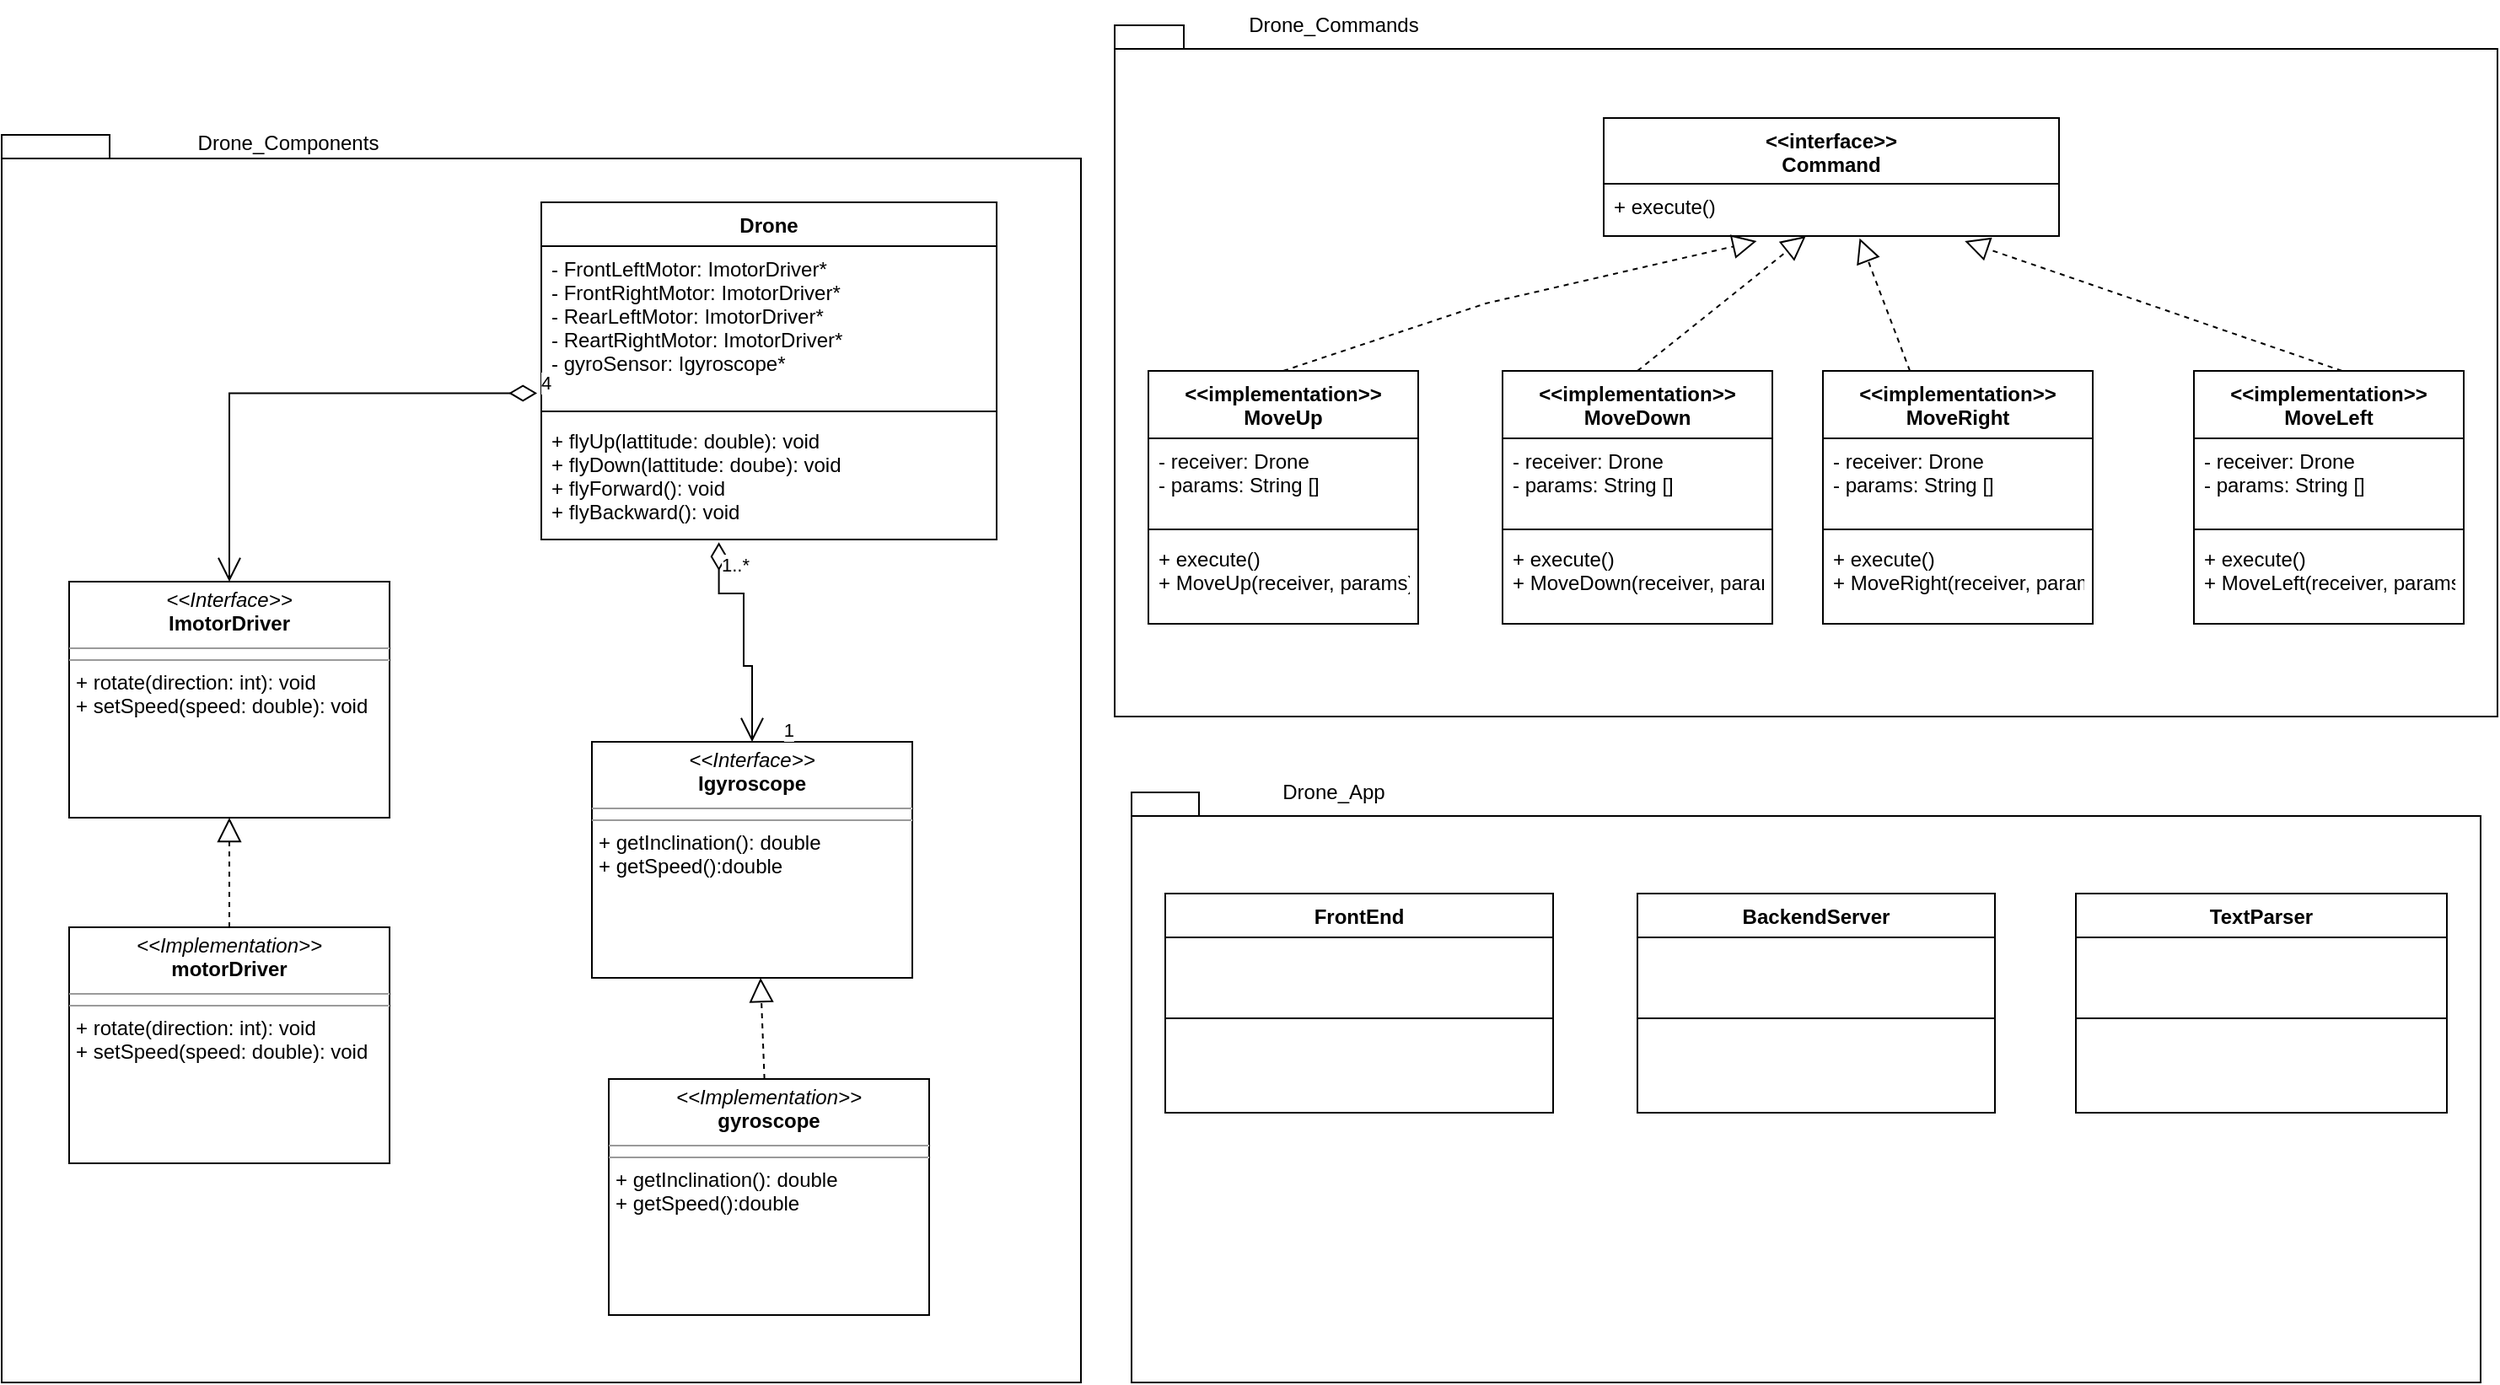 <mxfile version="20.3.2" type="device"><diagram name="Page-1" id="9f46799a-70d6-7492-0946-bef42562c5a5"><mxGraphModel dx="1929" dy="963" grid="1" gridSize="10" guides="1" tooltips="1" connect="1" arrows="1" fold="1" page="1" pageScale="1" pageWidth="1100" pageHeight="850" background="none" math="0" shadow="0"><root><mxCell id="0"/><mxCell id="1" parent="0"/><mxCell id="iubkDJR-Yy4KN824Zjsy-72" value="" style="shape=folder;fontStyle=1;spacingTop=10;tabWidth=40;tabHeight=14;tabPosition=left;html=1;" vertex="1" parent="1"><mxGeometry x="760" y="550" width="800" height="350" as="geometry"/></mxCell><mxCell id="iubkDJR-Yy4KN824Zjsy-69" value="" style="shape=folder;fontStyle=1;spacingTop=10;tabWidth=40;tabHeight=14;tabPosition=left;html=1;" vertex="1" parent="1"><mxGeometry x="750" y="95" width="820" height="410" as="geometry"/></mxCell><mxCell id="iubkDJR-Yy4KN824Zjsy-21" value="&lt;div&gt;&lt;br&gt;&lt;/div&gt;&lt;div&gt;&lt;br&gt;&lt;/div&gt;" style="shape=folder;fontStyle=1;spacingTop=10;tabWidth=40;tabHeight=14;tabPosition=left;html=1;" vertex="1" parent="1"><mxGeometry x="90" y="160" width="640" height="740" as="geometry"/></mxCell><mxCell id="iubkDJR-Yy4KN824Zjsy-2" value="Drone" style="swimlane;fontStyle=1;align=center;verticalAlign=top;childLayout=stackLayout;horizontal=1;startSize=26;horizontalStack=0;resizeParent=1;resizeParentMax=0;resizeLast=0;collapsible=1;marginBottom=0;" vertex="1" parent="1"><mxGeometry x="410" y="200" width="270" height="200" as="geometry"/></mxCell><object label="- FrontLeftMotor: ImotorDriver*&#xA;- FrontRightMotor: ImotorDriver*&#xA;- RearLeftMotor: ImotorDriver*&#xA;- ReartRightMotor: ImotorDriver*&#xA;- gyroSensor: Igyroscope*&#xA;" fr="" id="iubkDJR-Yy4KN824Zjsy-3"><mxCell style="text;strokeColor=none;fillColor=none;align=left;verticalAlign=top;spacingLeft=4;spacingRight=4;overflow=hidden;rotatable=0;points=[[0,0.5],[1,0.5]];portConstraint=eastwest;" vertex="1" parent="iubkDJR-Yy4KN824Zjsy-2"><mxGeometry y="26" width="270" height="94" as="geometry"/></mxCell></object><mxCell id="iubkDJR-Yy4KN824Zjsy-4" value="" style="line;strokeWidth=1;fillColor=none;align=left;verticalAlign=middle;spacingTop=-1;spacingLeft=3;spacingRight=3;rotatable=0;labelPosition=right;points=[];portConstraint=eastwest;strokeColor=inherit;" vertex="1" parent="iubkDJR-Yy4KN824Zjsy-2"><mxGeometry y="120" width="270" height="8" as="geometry"/></mxCell><mxCell id="iubkDJR-Yy4KN824Zjsy-5" value="+ flyUp(lattitude: double): void&#xA;+ flyDown(lattitude: doube): void&#xA;+ flyForward(): void&#xA;+ flyBackward(): void&#xA;" style="text;strokeColor=none;fillColor=none;align=left;verticalAlign=top;spacingLeft=4;spacingRight=4;overflow=hidden;rotatable=0;points=[[0,0.5],[1,0.5]];portConstraint=eastwest;" vertex="1" parent="iubkDJR-Yy4KN824Zjsy-2"><mxGeometry y="128" width="270" height="72" as="geometry"/></mxCell><mxCell id="iubkDJR-Yy4KN824Zjsy-7" value="4" style="endArrow=open;html=1;endSize=12;startArrow=diamondThin;startSize=14;startFill=0;edgeStyle=orthogonalEdgeStyle;align=left;verticalAlign=bottom;rounded=0;exitX=-0.009;exitY=0.928;exitDx=0;exitDy=0;exitPerimeter=0;" edge="1" parent="1" source="iubkDJR-Yy4KN824Zjsy-3" target="iubkDJR-Yy4KN824Zjsy-8"><mxGeometry x="-1" y="3" relative="1" as="geometry"><mxPoint x="370" y="350" as="sourcePoint"/><mxPoint x="317.98" y="398" as="targetPoint"/></mxGeometry></mxCell><mxCell id="iubkDJR-Yy4KN824Zjsy-8" value="&lt;p style=&quot;margin:0px;margin-top:4px;text-align:center;&quot;&gt;&lt;i&gt;&amp;lt;&amp;lt;Interface&amp;gt;&amp;gt;&lt;/i&gt;&lt;br&gt;&lt;b&gt;ImotorDriver&lt;/b&gt;&lt;/p&gt;&lt;hr size=&quot;1&quot;&gt;&lt;hr size=&quot;1&quot;&gt;&lt;p style=&quot;margin:0px;margin-left:4px;&quot;&gt;+ rotate(direction: int): void&lt;br&gt;+ setSpeed(speed: double): void&lt;/p&gt;" style="verticalAlign=top;align=left;overflow=fill;fontSize=12;fontFamily=Helvetica;html=1;" vertex="1" parent="1"><mxGeometry x="130" y="425" width="190" height="140" as="geometry"/></mxCell><mxCell id="iubkDJR-Yy4KN824Zjsy-10" value="&lt;p style=&quot;margin:0px;margin-top:4px;text-align:center;&quot;&gt;&lt;i&gt;&amp;lt;&amp;lt;Interface&amp;gt;&amp;gt;&lt;/i&gt;&lt;br&gt;&lt;b&gt;Igyroscope&lt;/b&gt;&lt;/p&gt;&lt;hr size=&quot;1&quot;&gt;&lt;hr size=&quot;1&quot;&gt;&lt;p style=&quot;margin:0px;margin-left:4px;&quot;&gt;+ getInclination(): double&lt;br&gt;+ getSpeed():double&lt;/p&gt;" style="verticalAlign=top;align=left;overflow=fill;fontSize=12;fontFamily=Helvetica;html=1;" vertex="1" parent="1"><mxGeometry x="440" y="520" width="190" height="140" as="geometry"/></mxCell><mxCell id="iubkDJR-Yy4KN824Zjsy-12" value="&lt;p style=&quot;margin:0px;margin-top:4px;text-align:center;&quot;&gt;&lt;i&gt;&amp;lt;&amp;lt;Implementation&amp;gt;&amp;gt;&lt;/i&gt;&lt;br&gt;&lt;b&gt;motorDriver&lt;br&gt;&lt;/b&gt;&lt;/p&gt;&lt;hr size=&quot;1&quot;&gt;&lt;hr size=&quot;1&quot;&gt;&lt;p style=&quot;margin:0px;margin-left:4px;&quot;&gt;+ rotate(direction: int): void&lt;br&gt;+ setSpeed(speed: double): void&lt;/p&gt;" style="verticalAlign=top;align=left;overflow=fill;fontSize=12;fontFamily=Helvetica;html=1;" vertex="1" parent="1"><mxGeometry x="130" y="630" width="190" height="140" as="geometry"/></mxCell><mxCell id="iubkDJR-Yy4KN824Zjsy-14" value="" style="endArrow=block;dashed=1;endFill=0;endSize=12;html=1;rounded=0;" edge="1" parent="1" source="iubkDJR-Yy4KN824Zjsy-12" target="iubkDJR-Yy4KN824Zjsy-8"><mxGeometry width="160" relative="1" as="geometry"><mxPoint x="440" y="520" as="sourcePoint"/><mxPoint x="600" y="520" as="targetPoint"/></mxGeometry></mxCell><mxCell id="iubkDJR-Yy4KN824Zjsy-16" value="&lt;p style=&quot;margin:0px;margin-top:4px;text-align:center;&quot;&gt;&lt;i&gt;&amp;lt;&amp;lt;Implementation&amp;gt;&amp;gt;&lt;/i&gt;&lt;br&gt;&lt;b&gt;gyroscope&lt;/b&gt;&lt;/p&gt;&lt;hr size=&quot;1&quot;&gt;&lt;hr size=&quot;1&quot;&gt;&lt;p style=&quot;margin:0px;margin-left:4px;&quot;&gt;+ getInclination(): double&lt;br&gt;+ getSpeed():double&lt;/p&gt;" style="verticalAlign=top;align=left;overflow=fill;fontSize=12;fontFamily=Helvetica;html=1;" vertex="1" parent="1"><mxGeometry x="450" y="720" width="190" height="140" as="geometry"/></mxCell><mxCell id="iubkDJR-Yy4KN824Zjsy-17" value="" style="endArrow=block;dashed=1;endFill=0;endSize=12;html=1;rounded=0;" edge="1" parent="1" source="iubkDJR-Yy4KN824Zjsy-16" target="iubkDJR-Yy4KN824Zjsy-10"><mxGeometry width="160" relative="1" as="geometry"><mxPoint x="235" y="640" as="sourcePoint"/><mxPoint x="235" y="575" as="targetPoint"/><Array as="points"><mxPoint x="540" y="660"/></Array></mxGeometry></mxCell><mxCell id="iubkDJR-Yy4KN824Zjsy-18" value="&lt;div&gt;&lt;br&gt;&lt;/div&gt;&lt;div&gt;&lt;br&gt;&lt;/div&gt;" style="endArrow=open;html=1;endSize=12;startArrow=diamondThin;startSize=14;startFill=0;edgeStyle=orthogonalEdgeStyle;rounded=0;exitX=0.39;exitY=1.022;exitDx=0;exitDy=0;exitPerimeter=0;entryX=0.5;entryY=0;entryDx=0;entryDy=0;" edge="1" parent="1" source="iubkDJR-Yy4KN824Zjsy-5" target="iubkDJR-Yy4KN824Zjsy-10"><mxGeometry relative="1" as="geometry"><mxPoint x="440" y="560" as="sourcePoint"/><mxPoint x="600" y="560" as="targetPoint"/><Array as="points"><mxPoint x="530" y="432"/><mxPoint x="530" y="475"/><mxPoint x="535" y="475"/></Array></mxGeometry></mxCell><mxCell id="iubkDJR-Yy4KN824Zjsy-19" value="1..*" style="edgeLabel;resizable=0;html=1;align=left;verticalAlign=top;" connectable="0" vertex="1" parent="iubkDJR-Yy4KN824Zjsy-18"><mxGeometry x="-1" relative="1" as="geometry"/></mxCell><mxCell id="iubkDJR-Yy4KN824Zjsy-20" value="1" style="edgeLabel;resizable=0;html=1;align=right;verticalAlign=top;" connectable="0" vertex="1" parent="iubkDJR-Yy4KN824Zjsy-18"><mxGeometry x="1" relative="1" as="geometry"><mxPoint x="25" y="-20" as="offset"/></mxGeometry></mxCell><mxCell id="iubkDJR-Yy4KN824Zjsy-22" value="Drone_Components" style="text;html=1;strokeColor=none;fillColor=none;align=center;verticalAlign=middle;whiteSpace=wrap;rounded=0;" vertex="1" parent="1"><mxGeometry x="230" y="150" width="60" height="30" as="geometry"/></mxCell><mxCell id="iubkDJR-Yy4KN824Zjsy-23" value="BackendServer" style="swimlane;fontStyle=1;align=center;verticalAlign=top;childLayout=stackLayout;horizontal=1;startSize=26;horizontalStack=0;resizeParent=1;resizeParentMax=0;resizeLast=0;collapsible=1;marginBottom=0;" vertex="1" parent="1"><mxGeometry x="1060" y="610" width="212" height="130" as="geometry"/></mxCell><object label="&#xA;" fr="" id="iubkDJR-Yy4KN824Zjsy-24"><mxCell style="text;strokeColor=none;fillColor=none;align=left;verticalAlign=top;spacingLeft=4;spacingRight=4;overflow=hidden;rotatable=0;points=[[0,0.5],[1,0.5]];portConstraint=eastwest;" vertex="1" parent="iubkDJR-Yy4KN824Zjsy-23"><mxGeometry y="26" width="212" height="44" as="geometry"/></mxCell></object><mxCell id="iubkDJR-Yy4KN824Zjsy-25" value="" style="line;strokeWidth=1;fillColor=none;align=left;verticalAlign=middle;spacingTop=-1;spacingLeft=3;spacingRight=3;rotatable=0;labelPosition=right;points=[];portConstraint=eastwest;strokeColor=inherit;" vertex="1" parent="iubkDJR-Yy4KN824Zjsy-23"><mxGeometry y="70" width="212" height="8" as="geometry"/></mxCell><mxCell id="iubkDJR-Yy4KN824Zjsy-26" value="&#xA;" style="text;strokeColor=none;fillColor=none;align=left;verticalAlign=top;spacingLeft=4;spacingRight=4;overflow=hidden;rotatable=0;points=[[0,0.5],[1,0.5]];portConstraint=eastwest;" vertex="1" parent="iubkDJR-Yy4KN824Zjsy-23"><mxGeometry y="78" width="212" height="52" as="geometry"/></mxCell><mxCell id="iubkDJR-Yy4KN824Zjsy-27" value="&lt;&lt;interface&gt;&gt;&#xA;Command&#xA;" style="swimlane;fontStyle=1;align=center;verticalAlign=top;childLayout=stackLayout;horizontal=1;startSize=39;horizontalStack=0;resizeParent=1;resizeParentMax=0;resizeLast=0;collapsible=1;marginBottom=0;" vertex="1" parent="1"><mxGeometry x="1040" y="150" width="270" height="70" as="geometry"/></mxCell><mxCell id="iubkDJR-Yy4KN824Zjsy-30" value="+ execute()&#xA;" style="text;strokeColor=none;fillColor=none;align=left;verticalAlign=top;spacingLeft=4;spacingRight=4;overflow=hidden;rotatable=0;points=[[0,0.5],[1,0.5]];portConstraint=eastwest;" vertex="1" parent="iubkDJR-Yy4KN824Zjsy-27"><mxGeometry y="39" width="270" height="31" as="geometry"/></mxCell><mxCell id="iubkDJR-Yy4KN824Zjsy-31" value="&lt;&lt;implementation&gt;&gt;&#xA;MoveUp&#xA;" style="swimlane;fontStyle=1;align=center;verticalAlign=top;childLayout=stackLayout;horizontal=1;startSize=40;horizontalStack=0;resizeParent=1;resizeParentMax=0;resizeLast=0;collapsible=1;marginBottom=0;" vertex="1" parent="1"><mxGeometry x="770" y="300" width="160" height="150" as="geometry"/></mxCell><mxCell id="iubkDJR-Yy4KN824Zjsy-32" value="- receiver: Drone&#xA;- params: String []" style="text;strokeColor=none;fillColor=none;align=left;verticalAlign=top;spacingLeft=4;spacingRight=4;overflow=hidden;rotatable=0;points=[[0,0.5],[1,0.5]];portConstraint=eastwest;" vertex="1" parent="iubkDJR-Yy4KN824Zjsy-31"><mxGeometry y="40" width="160" height="50" as="geometry"/></mxCell><mxCell id="iubkDJR-Yy4KN824Zjsy-33" value="" style="line;strokeWidth=1;fillColor=none;align=left;verticalAlign=middle;spacingTop=-1;spacingLeft=3;spacingRight=3;rotatable=0;labelPosition=right;points=[];portConstraint=eastwest;strokeColor=inherit;" vertex="1" parent="iubkDJR-Yy4KN824Zjsy-31"><mxGeometry y="90" width="160" height="8" as="geometry"/></mxCell><mxCell id="iubkDJR-Yy4KN824Zjsy-34" value="+ execute()&#xA;+ MoveUp(receiver, params)&#xA;" style="text;strokeColor=none;fillColor=none;align=left;verticalAlign=top;spacingLeft=4;spacingRight=4;overflow=hidden;rotatable=0;points=[[0,0.5],[1,0.5]];portConstraint=eastwest;" vertex="1" parent="iubkDJR-Yy4KN824Zjsy-31"><mxGeometry y="98" width="160" height="52" as="geometry"/></mxCell><mxCell id="iubkDJR-Yy4KN824Zjsy-47" value="&lt;&lt;implementation&gt;&gt;&#xA;MoveDown&#xA;" style="swimlane;fontStyle=1;align=center;verticalAlign=top;childLayout=stackLayout;horizontal=1;startSize=40;horizontalStack=0;resizeParent=1;resizeParentMax=0;resizeLast=0;collapsible=1;marginBottom=0;" vertex="1" parent="1"><mxGeometry x="980" y="300" width="160" height="150" as="geometry"/></mxCell><mxCell id="iubkDJR-Yy4KN824Zjsy-48" value="- receiver: Drone&#xA;- params: String []" style="text;strokeColor=none;fillColor=none;align=left;verticalAlign=top;spacingLeft=4;spacingRight=4;overflow=hidden;rotatable=0;points=[[0,0.5],[1,0.5]];portConstraint=eastwest;" vertex="1" parent="iubkDJR-Yy4KN824Zjsy-47"><mxGeometry y="40" width="160" height="50" as="geometry"/></mxCell><mxCell id="iubkDJR-Yy4KN824Zjsy-49" value="" style="line;strokeWidth=1;fillColor=none;align=left;verticalAlign=middle;spacingTop=-1;spacingLeft=3;spacingRight=3;rotatable=0;labelPosition=right;points=[];portConstraint=eastwest;strokeColor=inherit;" vertex="1" parent="iubkDJR-Yy4KN824Zjsy-47"><mxGeometry y="90" width="160" height="8" as="geometry"/></mxCell><mxCell id="iubkDJR-Yy4KN824Zjsy-50" value="+ execute()&#xA;+ MoveDown(receiver, params)&#xA;" style="text;strokeColor=none;fillColor=none;align=left;verticalAlign=top;spacingLeft=4;spacingRight=4;overflow=hidden;rotatable=0;points=[[0,0.5],[1,0.5]];portConstraint=eastwest;" vertex="1" parent="iubkDJR-Yy4KN824Zjsy-47"><mxGeometry y="98" width="160" height="52" as="geometry"/></mxCell><mxCell id="iubkDJR-Yy4KN824Zjsy-51" value="&lt;&lt;implementation&gt;&gt;&#xA;MoveRight" style="swimlane;fontStyle=1;align=center;verticalAlign=top;childLayout=stackLayout;horizontal=1;startSize=40;horizontalStack=0;resizeParent=1;resizeParentMax=0;resizeLast=0;collapsible=1;marginBottom=0;" vertex="1" parent="1"><mxGeometry x="1170" y="300" width="160" height="150" as="geometry"/></mxCell><mxCell id="iubkDJR-Yy4KN824Zjsy-52" value="- receiver: Drone&#xA;- params: String []" style="text;strokeColor=none;fillColor=none;align=left;verticalAlign=top;spacingLeft=4;spacingRight=4;overflow=hidden;rotatable=0;points=[[0,0.5],[1,0.5]];portConstraint=eastwest;" vertex="1" parent="iubkDJR-Yy4KN824Zjsy-51"><mxGeometry y="40" width="160" height="50" as="geometry"/></mxCell><mxCell id="iubkDJR-Yy4KN824Zjsy-53" value="" style="line;strokeWidth=1;fillColor=none;align=left;verticalAlign=middle;spacingTop=-1;spacingLeft=3;spacingRight=3;rotatable=0;labelPosition=right;points=[];portConstraint=eastwest;strokeColor=inherit;" vertex="1" parent="iubkDJR-Yy4KN824Zjsy-51"><mxGeometry y="90" width="160" height="8" as="geometry"/></mxCell><mxCell id="iubkDJR-Yy4KN824Zjsy-54" value="+ execute()&#xA;+ MoveRight(receiver, params)&#xA;" style="text;strokeColor=none;fillColor=none;align=left;verticalAlign=top;spacingLeft=4;spacingRight=4;overflow=hidden;rotatable=0;points=[[0,0.5],[1,0.5]];portConstraint=eastwest;" vertex="1" parent="iubkDJR-Yy4KN824Zjsy-51"><mxGeometry y="98" width="160" height="52" as="geometry"/></mxCell><mxCell id="iubkDJR-Yy4KN824Zjsy-55" value="&lt;&lt;implementation&gt;&gt;&#xA;MoveLeft&#xA;" style="swimlane;fontStyle=1;align=center;verticalAlign=top;childLayout=stackLayout;horizontal=1;startSize=40;horizontalStack=0;resizeParent=1;resizeParentMax=0;resizeLast=0;collapsible=1;marginBottom=0;" vertex="1" parent="1"><mxGeometry x="1390" y="300" width="160" height="150" as="geometry"/></mxCell><mxCell id="iubkDJR-Yy4KN824Zjsy-56" value="- receiver: Drone&#xA;- params: String []" style="text;strokeColor=none;fillColor=none;align=left;verticalAlign=top;spacingLeft=4;spacingRight=4;overflow=hidden;rotatable=0;points=[[0,0.5],[1,0.5]];portConstraint=eastwest;" vertex="1" parent="iubkDJR-Yy4KN824Zjsy-55"><mxGeometry y="40" width="160" height="50" as="geometry"/></mxCell><mxCell id="iubkDJR-Yy4KN824Zjsy-57" value="" style="line;strokeWidth=1;fillColor=none;align=left;verticalAlign=middle;spacingTop=-1;spacingLeft=3;spacingRight=3;rotatable=0;labelPosition=right;points=[];portConstraint=eastwest;strokeColor=inherit;" vertex="1" parent="iubkDJR-Yy4KN824Zjsy-55"><mxGeometry y="90" width="160" height="8" as="geometry"/></mxCell><mxCell id="iubkDJR-Yy4KN824Zjsy-58" value="+ execute()&#xA;+ MoveLeft(receiver, params)&#xA;" style="text;strokeColor=none;fillColor=none;align=left;verticalAlign=top;spacingLeft=4;spacingRight=4;overflow=hidden;rotatable=0;points=[[0,0.5],[1,0.5]];portConstraint=eastwest;" vertex="1" parent="iubkDJR-Yy4KN824Zjsy-55"><mxGeometry y="98" width="160" height="52" as="geometry"/></mxCell><mxCell id="iubkDJR-Yy4KN824Zjsy-59" value="" style="endArrow=block;dashed=1;endFill=0;endSize=12;html=1;rounded=0;entryX=0.336;entryY=1.097;entryDx=0;entryDy=0;entryPerimeter=0;exitX=0.5;exitY=0;exitDx=0;exitDy=0;" edge="1" parent="1" source="iubkDJR-Yy4KN824Zjsy-31" target="iubkDJR-Yy4KN824Zjsy-30"><mxGeometry width="160" relative="1" as="geometry"><mxPoint x="990" y="380" as="sourcePoint"/><mxPoint x="1150" y="380" as="targetPoint"/><Array as="points"><mxPoint x="970" y="260"/></Array></mxGeometry></mxCell><mxCell id="iubkDJR-Yy4KN824Zjsy-62" value="" style="endArrow=block;dashed=1;endFill=0;endSize=12;html=1;rounded=0;entryX=0.444;entryY=1;entryDx=0;entryDy=0;entryPerimeter=0;exitX=0.5;exitY=0;exitDx=0;exitDy=0;" edge="1" parent="1" source="iubkDJR-Yy4KN824Zjsy-47" target="iubkDJR-Yy4KN824Zjsy-30"><mxGeometry width="160" relative="1" as="geometry"><mxPoint x="990" y="380" as="sourcePoint"/><mxPoint x="1150" y="380" as="targetPoint"/><Array as="points"/></mxGeometry></mxCell><mxCell id="iubkDJR-Yy4KN824Zjsy-63" value="" style="endArrow=block;dashed=1;endFill=0;endSize=12;html=1;rounded=0;entryX=0.562;entryY=1.043;entryDx=0;entryDy=0;entryPerimeter=0;" edge="1" parent="1" source="iubkDJR-Yy4KN824Zjsy-51" target="iubkDJR-Yy4KN824Zjsy-30"><mxGeometry width="160" relative="1" as="geometry"><mxPoint x="990" y="380" as="sourcePoint"/><mxPoint x="1150" y="380" as="targetPoint"/></mxGeometry></mxCell><mxCell id="iubkDJR-Yy4KN824Zjsy-64" value="" style="endArrow=block;dashed=1;endFill=0;endSize=12;html=1;rounded=0;entryX=0.793;entryY=1.097;entryDx=0;entryDy=0;entryPerimeter=0;exitX=0.549;exitY=0;exitDx=0;exitDy=0;startArrow=none;exitPerimeter=0;" edge="1" parent="1" source="iubkDJR-Yy4KN824Zjsy-55" target="iubkDJR-Yy4KN824Zjsy-30"><mxGeometry width="160" relative="1" as="geometry"><mxPoint x="990" y="380" as="sourcePoint"/><mxPoint x="1150" y="380" as="targetPoint"/></mxGeometry></mxCell><mxCell id="iubkDJR-Yy4KN824Zjsy-65" value="TextParser" style="swimlane;fontStyle=1;align=center;verticalAlign=top;childLayout=stackLayout;horizontal=1;startSize=26;horizontalStack=0;resizeParent=1;resizeParentMax=0;resizeLast=0;collapsible=1;marginBottom=0;" vertex="1" parent="1"><mxGeometry x="1320" y="610" width="220" height="130" as="geometry"/></mxCell><object label="&#xA;" fr="" id="iubkDJR-Yy4KN824Zjsy-66"><mxCell style="text;strokeColor=none;fillColor=none;align=left;verticalAlign=top;spacingLeft=4;spacingRight=4;overflow=hidden;rotatable=0;points=[[0,0.5],[1,0.5]];portConstraint=eastwest;" vertex="1" parent="iubkDJR-Yy4KN824Zjsy-65"><mxGeometry y="26" width="220" height="44" as="geometry"/></mxCell></object><mxCell id="iubkDJR-Yy4KN824Zjsy-67" value="" style="line;strokeWidth=1;fillColor=none;align=left;verticalAlign=middle;spacingTop=-1;spacingLeft=3;spacingRight=3;rotatable=0;labelPosition=right;points=[];portConstraint=eastwest;strokeColor=inherit;" vertex="1" parent="iubkDJR-Yy4KN824Zjsy-65"><mxGeometry y="70" width="220" height="8" as="geometry"/></mxCell><mxCell id="iubkDJR-Yy4KN824Zjsy-68" value="&#xA;" style="text;strokeColor=none;fillColor=none;align=left;verticalAlign=top;spacingLeft=4;spacingRight=4;overflow=hidden;rotatable=0;points=[[0,0.5],[1,0.5]];portConstraint=eastwest;" vertex="1" parent="iubkDJR-Yy4KN824Zjsy-65"><mxGeometry y="78" width="220" height="52" as="geometry"/></mxCell><mxCell id="iubkDJR-Yy4KN824Zjsy-71" value="Drone_Commands" style="text;html=1;strokeColor=none;fillColor=none;align=center;verticalAlign=middle;whiteSpace=wrap;rounded=0;" vertex="1" parent="1"><mxGeometry x="850" y="80" width="60" height="30" as="geometry"/></mxCell><mxCell id="iubkDJR-Yy4KN824Zjsy-73" value="Drone_App" style="text;html=1;strokeColor=none;fillColor=none;align=center;verticalAlign=middle;whiteSpace=wrap;rounded=0;" vertex="1" parent="1"><mxGeometry x="850" y="535" width="60" height="30" as="geometry"/></mxCell><mxCell id="iubkDJR-Yy4KN824Zjsy-74" value="FrontEnd" style="swimlane;fontStyle=1;align=center;verticalAlign=top;childLayout=stackLayout;horizontal=1;startSize=26;horizontalStack=0;resizeParent=1;resizeParentMax=0;resizeLast=0;collapsible=1;marginBottom=0;" vertex="1" parent="1"><mxGeometry x="780" y="610" width="230" height="130" as="geometry"/></mxCell><object label="&#xA;" fr="" id="iubkDJR-Yy4KN824Zjsy-75"><mxCell style="text;strokeColor=none;fillColor=none;align=left;verticalAlign=top;spacingLeft=4;spacingRight=4;overflow=hidden;rotatable=0;points=[[0,0.5],[1,0.5]];portConstraint=eastwest;" vertex="1" parent="iubkDJR-Yy4KN824Zjsy-74"><mxGeometry y="26" width="230" height="44" as="geometry"/></mxCell></object><mxCell id="iubkDJR-Yy4KN824Zjsy-76" value="" style="line;strokeWidth=1;fillColor=none;align=left;verticalAlign=middle;spacingTop=-1;spacingLeft=3;spacingRight=3;rotatable=0;labelPosition=right;points=[];portConstraint=eastwest;strokeColor=inherit;" vertex="1" parent="iubkDJR-Yy4KN824Zjsy-74"><mxGeometry y="70" width="230" height="8" as="geometry"/></mxCell><mxCell id="iubkDJR-Yy4KN824Zjsy-77" value="&#xA;" style="text;strokeColor=none;fillColor=none;align=left;verticalAlign=top;spacingLeft=4;spacingRight=4;overflow=hidden;rotatable=0;points=[[0,0.5],[1,0.5]];portConstraint=eastwest;" vertex="1" parent="iubkDJR-Yy4KN824Zjsy-74"><mxGeometry y="78" width="230" height="52" as="geometry"/></mxCell></root></mxGraphModel></diagram></mxfile>